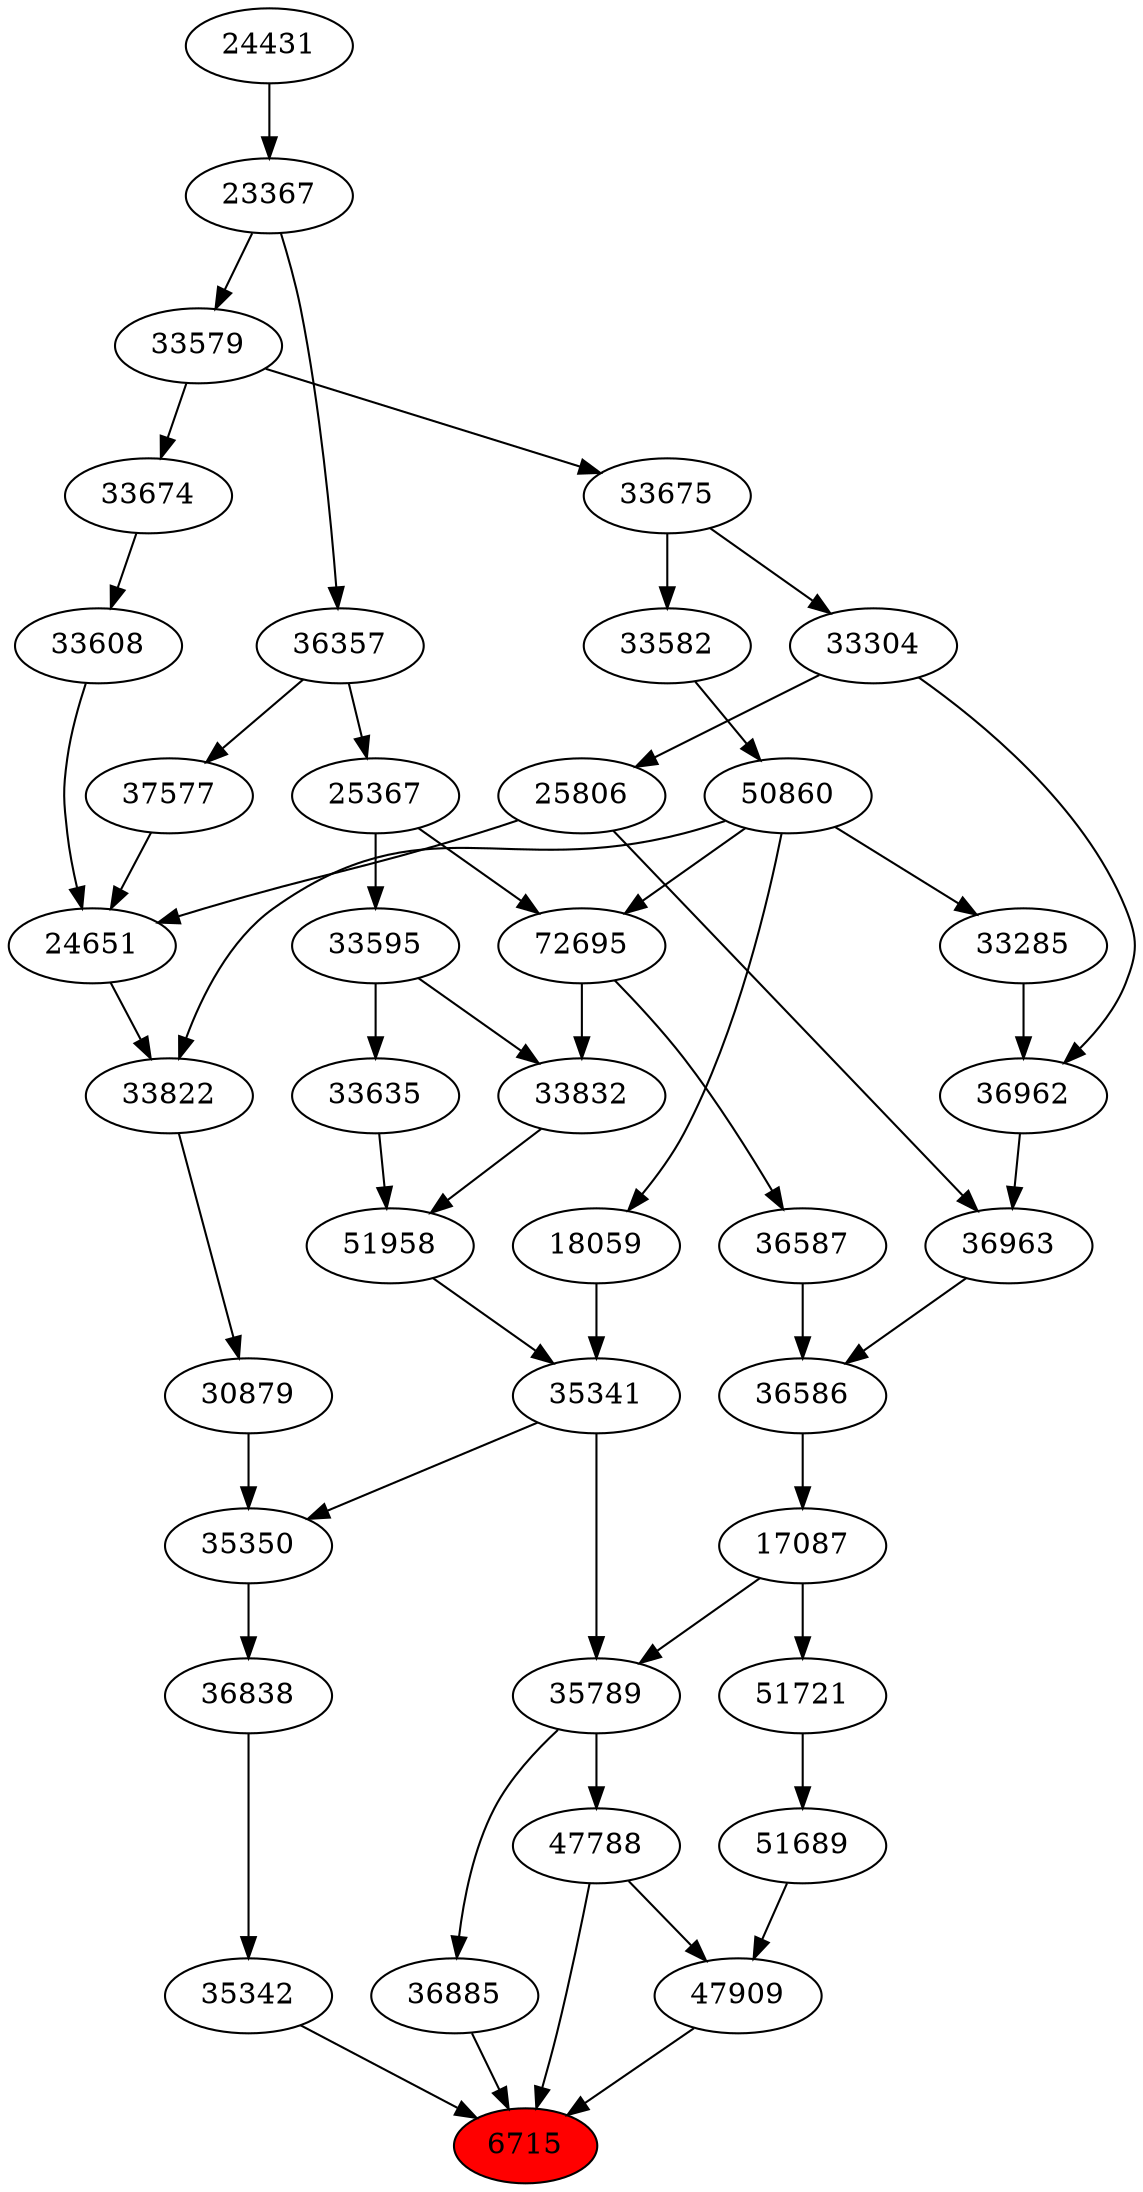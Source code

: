strict digraph{ 
6715 [label="6715" fillcolor=red style=filled]
47788 -> 6715
36885 -> 6715
47909 -> 6715
35342 -> 6715
47788 [label="47788"]
35789 -> 47788
36885 [label="36885"]
35789 -> 36885
47909 [label="47909"]
51689 -> 47909
47788 -> 47909
35342 [label="35342"]
36838 -> 35342
35789 [label="35789"]
17087 -> 35789
35341 -> 35789
51689 [label="51689"]
51721 -> 51689
36838 [label="36838"]
35350 -> 36838
17087 [label="17087"]
36586 -> 17087
35341 [label="35341"]
51958 -> 35341
18059 -> 35341
51721 [label="51721"]
17087 -> 51721
35350 [label="35350"]
30879 -> 35350
35341 -> 35350
36586 [label="36586"]
36587 -> 36586
36963 -> 36586
51958 [label="51958"]
33832 -> 51958
33635 -> 51958
18059 [label="18059"]
50860 -> 18059
30879 [label="30879"]
33822 -> 30879
36587 [label="36587"]
72695 -> 36587
36963 [label="36963"]
36962 -> 36963
25806 -> 36963
33832 [label="33832"]
72695 -> 33832
33595 -> 33832
33635 [label="33635"]
33595 -> 33635
50860 [label="50860"]
33582 -> 50860
33822 [label="33822"]
24651 -> 33822
50860 -> 33822
72695 [label="72695"]
50860 -> 72695
25367 -> 72695
36962 [label="36962"]
33285 -> 36962
33304 -> 36962
25806 [label="25806"]
33304 -> 25806
33595 [label="33595"]
25367 -> 33595
33582 [label="33582"]
33675 -> 33582
24651 [label="24651"]
25806 -> 24651
33608 -> 24651
37577 -> 24651
25367 [label="25367"]
36357 -> 25367
33285 [label="33285"]
50860 -> 33285
33304 [label="33304"]
33675 -> 33304
33675 [label="33675"]
33579 -> 33675
33608 [label="33608"]
33674 -> 33608
37577 [label="37577"]
36357 -> 37577
36357 [label="36357"]
23367 -> 36357
33579 [label="33579"]
23367 -> 33579
33674 [label="33674"]
33579 -> 33674
23367 [label="23367"]
24431 -> 23367
24431 [label="24431"]
}